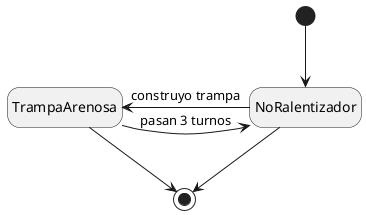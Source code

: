 @startuml
'https://plantuml.com/state-diagram

hide empty description
[*] --> NoRalentizador
NoRalentizador -> TrampaArenosa : construyo trampa
TrampaArenosa -> NoRalentizador: pasan 3 turnos
TrampaArenosa-->[*]
NoRalentizador --> [*]

@enduml